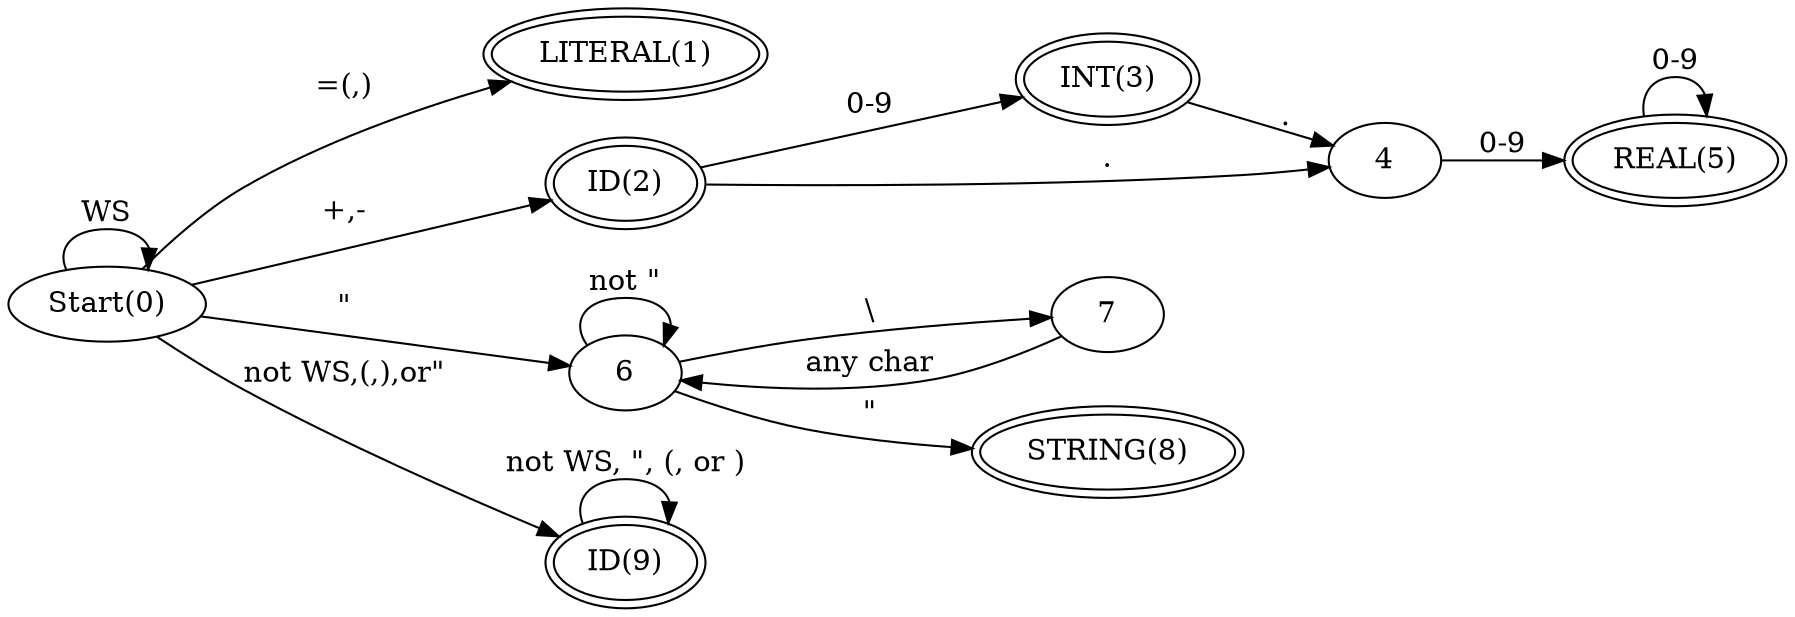 digraph G {
    rankdir="LR";
    node [shape=ellipse, peripheries=1];

    
    0[label="Start(0)"]
    1[label="LITERAL(1)",  peripheries=2]
    2[label="ID(2)", peripheries=2]
    3[label="INT(3)", peripheries=2]
    4[label="4"]
    5[label="REAL(5)", peripheries=2]
    6[label="6"]
    7[label="7"]
    8[label="STRING(8)", peripheries=2]
    9[label="ID(9)", peripheries=2]

    0 -> 0[label="WS"];
    0 -> 1[label="=(,)"];
    0 -> 2[label="+,-"];
    0 -> 6[label="\""];
    0 -> 9[label="not WS,(,),or\""];



    2 -> 3[label="0-9"];
    2 -> 4[label="."];

    3 -> 4[label="."];

    4 -> 5[label="0-9"];

	5 -> 5[label="0-9"];

	6 -> 6[label="not \""];
	6 -> 7[label="\\"];
	6 -> 8[label="\""];

	7 -> 6[label="any char"];

	9 -> 9[label="not WS, \", (, or )"];

}
